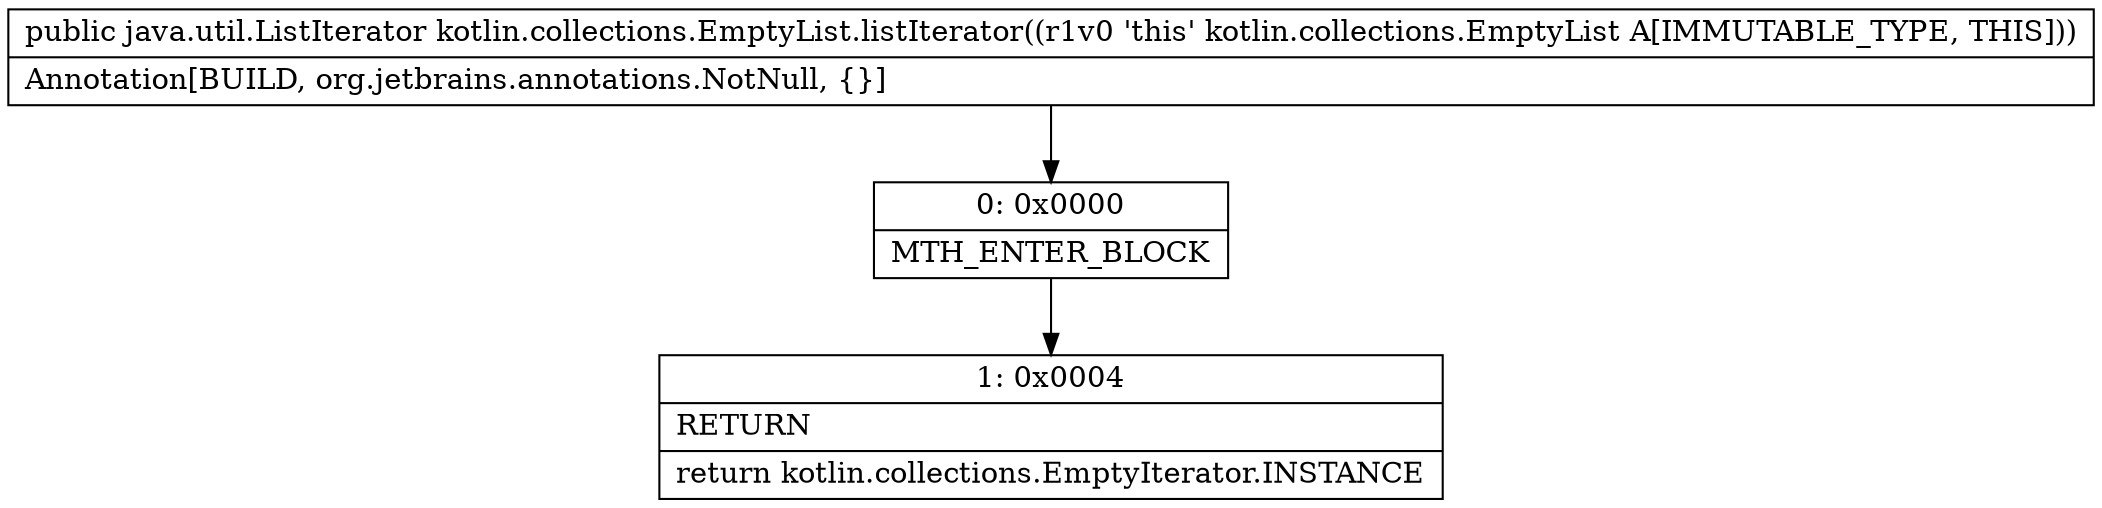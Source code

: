 digraph "CFG forkotlin.collections.EmptyList.listIterator()Ljava\/util\/ListIterator;" {
Node_0 [shape=record,label="{0\:\ 0x0000|MTH_ENTER_BLOCK\l}"];
Node_1 [shape=record,label="{1\:\ 0x0004|RETURN\l|return kotlin.collections.EmptyIterator.INSTANCE\l}"];
MethodNode[shape=record,label="{public java.util.ListIterator kotlin.collections.EmptyList.listIterator((r1v0 'this' kotlin.collections.EmptyList A[IMMUTABLE_TYPE, THIS]))  | Annotation[BUILD, org.jetbrains.annotations.NotNull, \{\}]\l}"];
MethodNode -> Node_0;
Node_0 -> Node_1;
}

